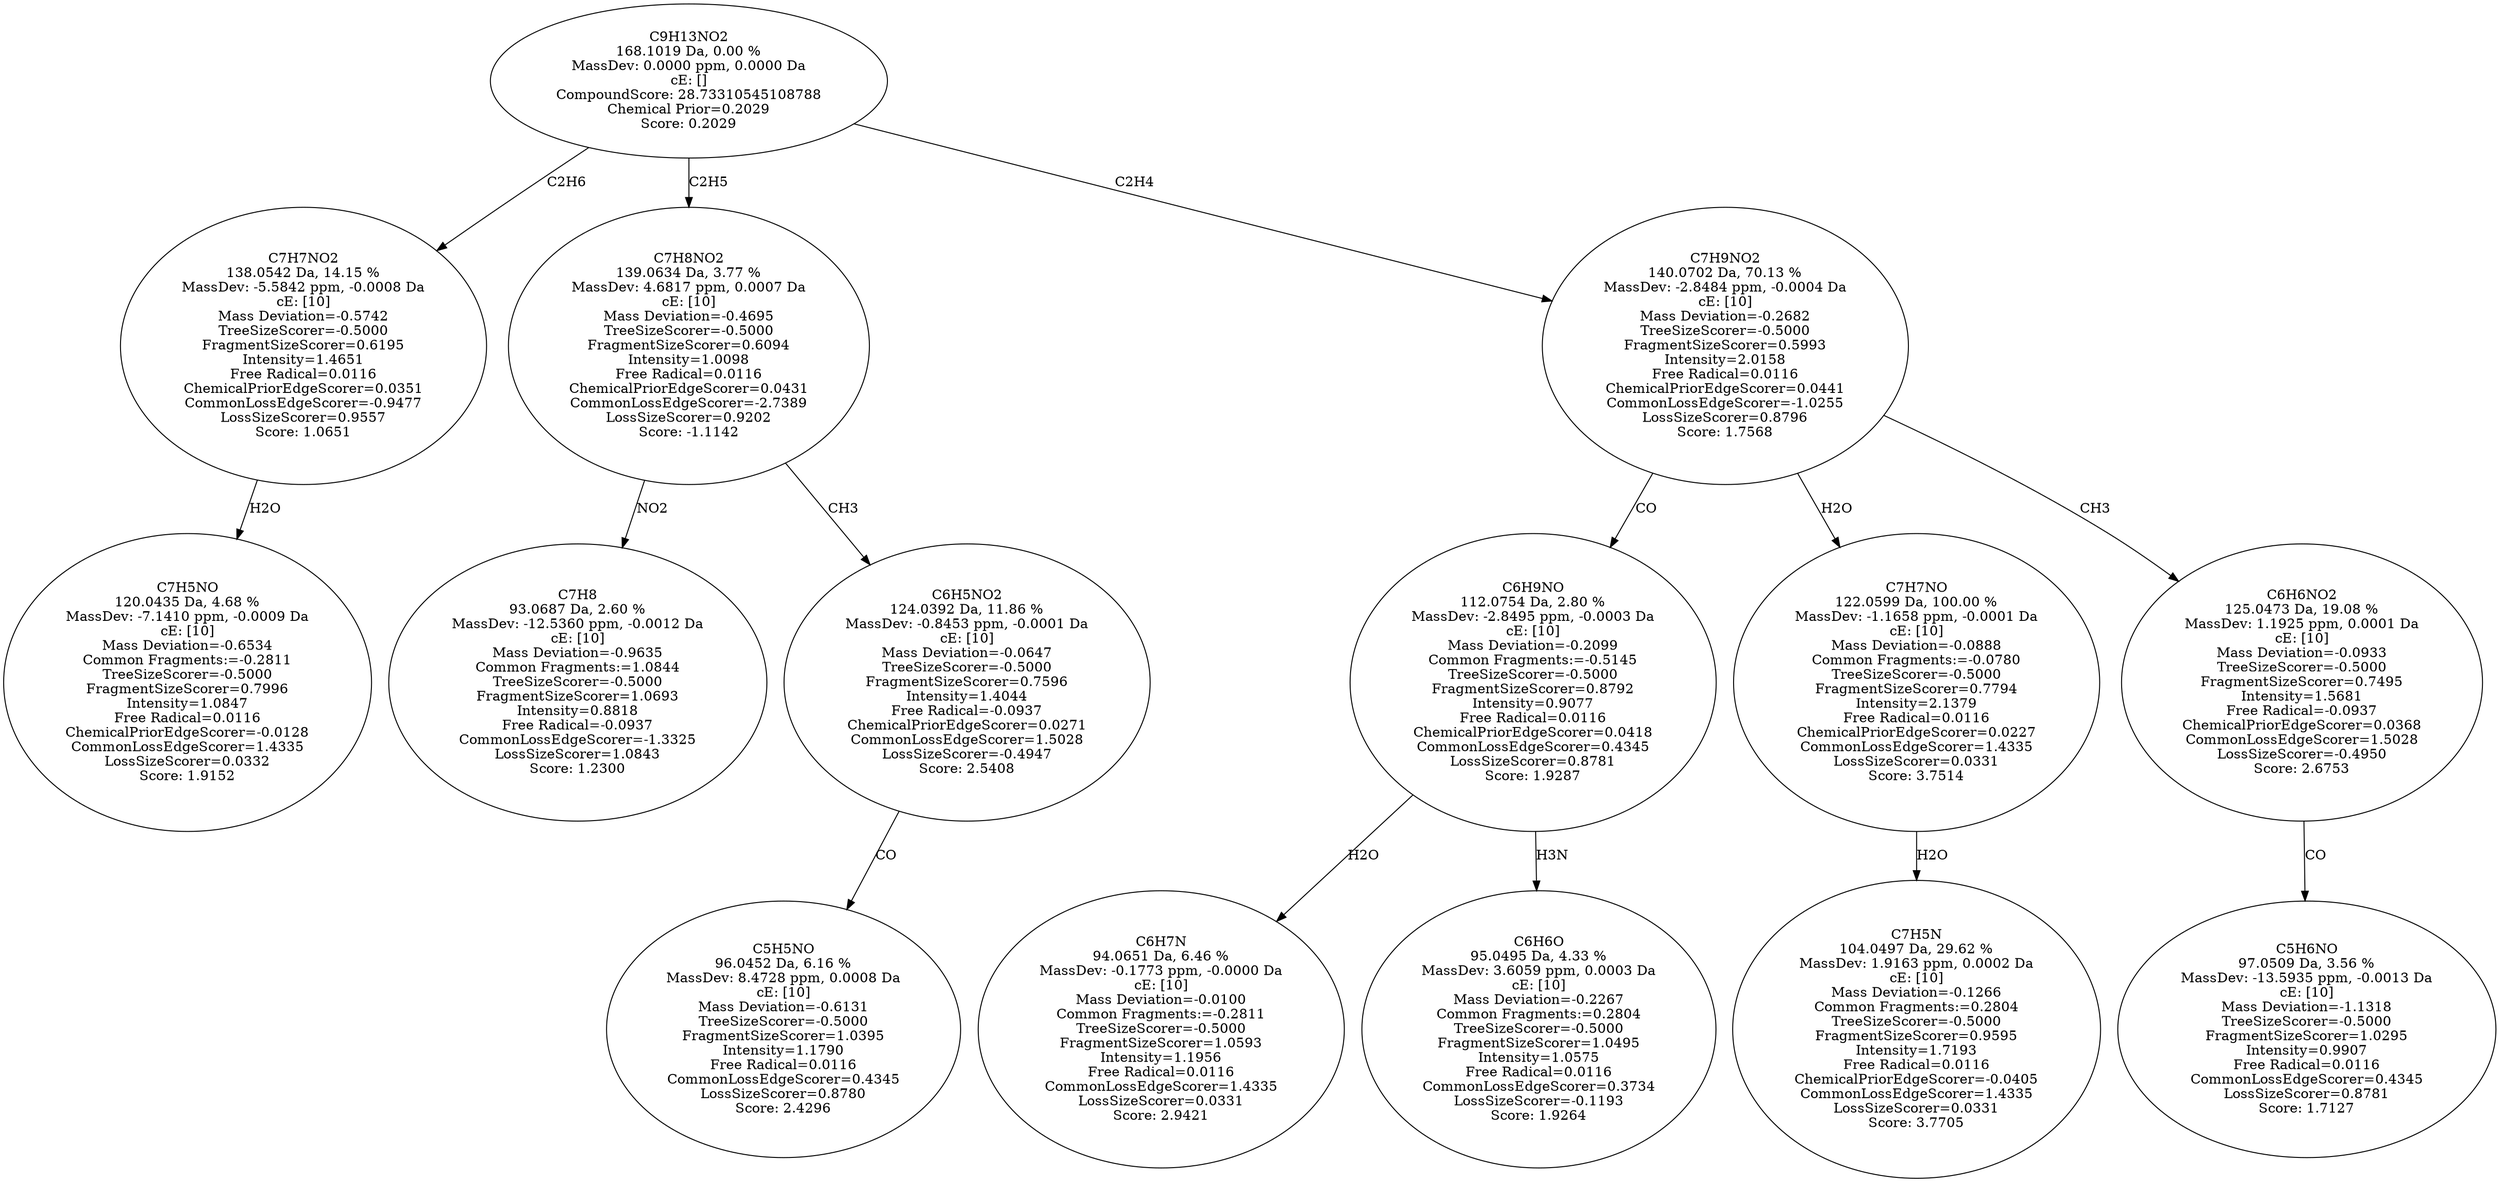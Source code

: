 strict digraph {
v1 [label="C7H5NO\n120.0435 Da, 4.68 %\nMassDev: -7.1410 ppm, -0.0009 Da\ncE: [10]\nMass Deviation=-0.6534\nCommon Fragments:=-0.2811\nTreeSizeScorer=-0.5000\nFragmentSizeScorer=0.7996\nIntensity=1.0847\nFree Radical=0.0116\nChemicalPriorEdgeScorer=-0.0128\nCommonLossEdgeScorer=1.4335\nLossSizeScorer=0.0332\nScore: 1.9152"];
v2 [label="C7H7NO2\n138.0542 Da, 14.15 %\nMassDev: -5.5842 ppm, -0.0008 Da\ncE: [10]\nMass Deviation=-0.5742\nTreeSizeScorer=-0.5000\nFragmentSizeScorer=0.6195\nIntensity=1.4651\nFree Radical=0.0116\nChemicalPriorEdgeScorer=0.0351\nCommonLossEdgeScorer=-0.9477\nLossSizeScorer=0.9557\nScore: 1.0651"];
v3 [label="C7H8\n93.0687 Da, 2.60 %\nMassDev: -12.5360 ppm, -0.0012 Da\ncE: [10]\nMass Deviation=-0.9635\nCommon Fragments:=1.0844\nTreeSizeScorer=-0.5000\nFragmentSizeScorer=1.0693\nIntensity=0.8818\nFree Radical=-0.0937\nCommonLossEdgeScorer=-1.3325\nLossSizeScorer=1.0843\nScore: 1.2300"];
v4 [label="C5H5NO\n96.0452 Da, 6.16 %\nMassDev: 8.4728 ppm, 0.0008 Da\ncE: [10]\nMass Deviation=-0.6131\nTreeSizeScorer=-0.5000\nFragmentSizeScorer=1.0395\nIntensity=1.1790\nFree Radical=0.0116\nCommonLossEdgeScorer=0.4345\nLossSizeScorer=0.8780\nScore: 2.4296"];
v5 [label="C6H5NO2\n124.0392 Da, 11.86 %\nMassDev: -0.8453 ppm, -0.0001 Da\ncE: [10]\nMass Deviation=-0.0647\nTreeSizeScorer=-0.5000\nFragmentSizeScorer=0.7596\nIntensity=1.4044\nFree Radical=-0.0937\nChemicalPriorEdgeScorer=0.0271\nCommonLossEdgeScorer=1.5028\nLossSizeScorer=-0.4947\nScore: 2.5408"];
v6 [label="C7H8NO2\n139.0634 Da, 3.77 %\nMassDev: 4.6817 ppm, 0.0007 Da\ncE: [10]\nMass Deviation=-0.4695\nTreeSizeScorer=-0.5000\nFragmentSizeScorer=0.6094\nIntensity=1.0098\nFree Radical=0.0116\nChemicalPriorEdgeScorer=0.0431\nCommonLossEdgeScorer=-2.7389\nLossSizeScorer=0.9202\nScore: -1.1142"];
v7 [label="C6H7N\n94.0651 Da, 6.46 %\nMassDev: -0.1773 ppm, -0.0000 Da\ncE: [10]\nMass Deviation=-0.0100\nCommon Fragments:=-0.2811\nTreeSizeScorer=-0.5000\nFragmentSizeScorer=1.0593\nIntensity=1.1956\nFree Radical=0.0116\nCommonLossEdgeScorer=1.4335\nLossSizeScorer=0.0331\nScore: 2.9421"];
v8 [label="C6H6O\n95.0495 Da, 4.33 %\nMassDev: 3.6059 ppm, 0.0003 Da\ncE: [10]\nMass Deviation=-0.2267\nCommon Fragments:=0.2804\nTreeSizeScorer=-0.5000\nFragmentSizeScorer=1.0495\nIntensity=1.0575\nFree Radical=0.0116\nCommonLossEdgeScorer=0.3734\nLossSizeScorer=-0.1193\nScore: 1.9264"];
v9 [label="C6H9NO\n112.0754 Da, 2.80 %\nMassDev: -2.8495 ppm, -0.0003 Da\ncE: [10]\nMass Deviation=-0.2099\nCommon Fragments:=-0.5145\nTreeSizeScorer=-0.5000\nFragmentSizeScorer=0.8792\nIntensity=0.9077\nFree Radical=0.0116\nChemicalPriorEdgeScorer=0.0418\nCommonLossEdgeScorer=0.4345\nLossSizeScorer=0.8781\nScore: 1.9287"];
v10 [label="C7H5N\n104.0497 Da, 29.62 %\nMassDev: 1.9163 ppm, 0.0002 Da\ncE: [10]\nMass Deviation=-0.1266\nCommon Fragments:=0.2804\nTreeSizeScorer=-0.5000\nFragmentSizeScorer=0.9595\nIntensity=1.7193\nFree Radical=0.0116\nChemicalPriorEdgeScorer=-0.0405\nCommonLossEdgeScorer=1.4335\nLossSizeScorer=0.0331\nScore: 3.7705"];
v11 [label="C7H7NO\n122.0599 Da, 100.00 %\nMassDev: -1.1658 ppm, -0.0001 Da\ncE: [10]\nMass Deviation=-0.0888\nCommon Fragments:=-0.0780\nTreeSizeScorer=-0.5000\nFragmentSizeScorer=0.7794\nIntensity=2.1379\nFree Radical=0.0116\nChemicalPriorEdgeScorer=0.0227\nCommonLossEdgeScorer=1.4335\nLossSizeScorer=0.0331\nScore: 3.7514"];
v12 [label="C5H6NO\n97.0509 Da, 3.56 %\nMassDev: -13.5935 ppm, -0.0013 Da\ncE: [10]\nMass Deviation=-1.1318\nTreeSizeScorer=-0.5000\nFragmentSizeScorer=1.0295\nIntensity=0.9907\nFree Radical=0.0116\nCommonLossEdgeScorer=0.4345\nLossSizeScorer=0.8781\nScore: 1.7127"];
v13 [label="C6H6NO2\n125.0473 Da, 19.08 %\nMassDev: 1.1925 ppm, 0.0001 Da\ncE: [10]\nMass Deviation=-0.0933\nTreeSizeScorer=-0.5000\nFragmentSizeScorer=0.7495\nIntensity=1.5681\nFree Radical=-0.0937\nChemicalPriorEdgeScorer=0.0368\nCommonLossEdgeScorer=1.5028\nLossSizeScorer=-0.4950\nScore: 2.6753"];
v14 [label="C7H9NO2\n140.0702 Da, 70.13 %\nMassDev: -2.8484 ppm, -0.0004 Da\ncE: [10]\nMass Deviation=-0.2682\nTreeSizeScorer=-0.5000\nFragmentSizeScorer=0.5993\nIntensity=2.0158\nFree Radical=0.0116\nChemicalPriorEdgeScorer=0.0441\nCommonLossEdgeScorer=-1.0255\nLossSizeScorer=0.8796\nScore: 1.7568"];
v15 [label="C9H13NO2\n168.1019 Da, 0.00 %\nMassDev: 0.0000 ppm, 0.0000 Da\ncE: []\nCompoundScore: 28.73310545108788\nChemical Prior=0.2029\nScore: 0.2029"];
v2 -> v1 [label="H2O"];
v15 -> v2 [label="C2H6"];
v6 -> v3 [label="NO2"];
v5 -> v4 [label="CO"];
v6 -> v5 [label="CH3"];
v15 -> v6 [label="C2H5"];
v9 -> v7 [label="H2O"];
v9 -> v8 [label="H3N"];
v14 -> v9 [label="CO"];
v11 -> v10 [label="H2O"];
v14 -> v11 [label="H2O"];
v13 -> v12 [label="CO"];
v14 -> v13 [label="CH3"];
v15 -> v14 [label="C2H4"];
}